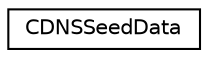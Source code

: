 digraph "Graphical Class Hierarchy"
{
  edge [fontname="Helvetica",fontsize="10",labelfontname="Helvetica",labelfontsize="10"];
  node [fontname="Helvetica",fontsize="10",shape=record];
  rankdir="LR";
  Node0 [label="CDNSSeedData",height=0.2,width=0.4,color="black", fillcolor="white", style="filled",URL="$d4/dec/struct_c_d_n_s_seed_data.html"];
}

